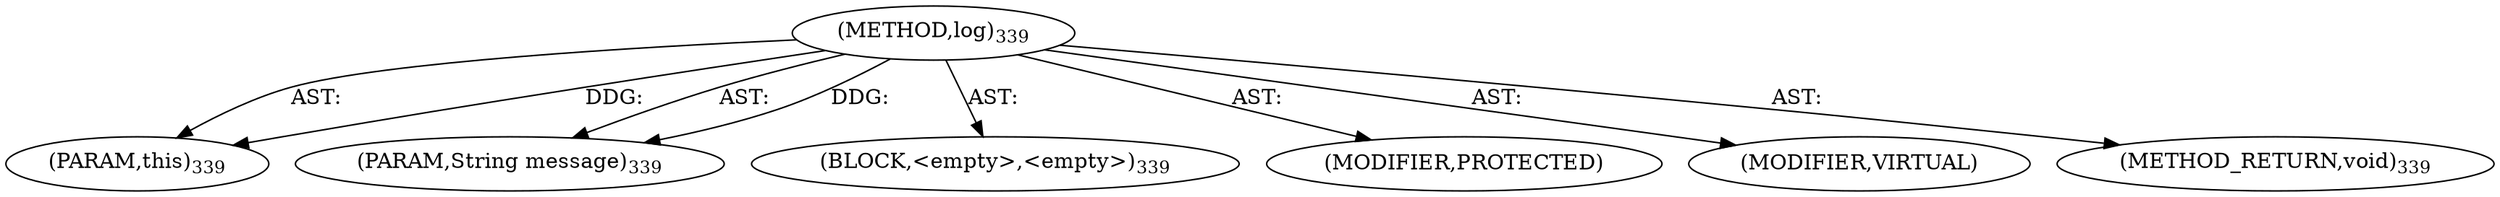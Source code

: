 digraph "log" {  
"111669149710" [label = <(METHOD,log)<SUB>339</SUB>> ]
"115964117020" [label = <(PARAM,this)<SUB>339</SUB>> ]
"115964117021" [label = <(PARAM,String message)<SUB>339</SUB>> ]
"25769803810" [label = <(BLOCK,&lt;empty&gt;,&lt;empty&gt;)<SUB>339</SUB>> ]
"133143986213" [label = <(MODIFIER,PROTECTED)> ]
"133143986214" [label = <(MODIFIER,VIRTUAL)> ]
"128849018894" [label = <(METHOD_RETURN,void)<SUB>339</SUB>> ]
  "111669149710" -> "115964117020"  [ label = "AST: "] 
  "111669149710" -> "115964117021"  [ label = "AST: "] 
  "111669149710" -> "25769803810"  [ label = "AST: "] 
  "111669149710" -> "133143986213"  [ label = "AST: "] 
  "111669149710" -> "133143986214"  [ label = "AST: "] 
  "111669149710" -> "128849018894"  [ label = "AST: "] 
  "111669149710" -> "115964117020"  [ label = "DDG: "] 
  "111669149710" -> "115964117021"  [ label = "DDG: "] 
}
